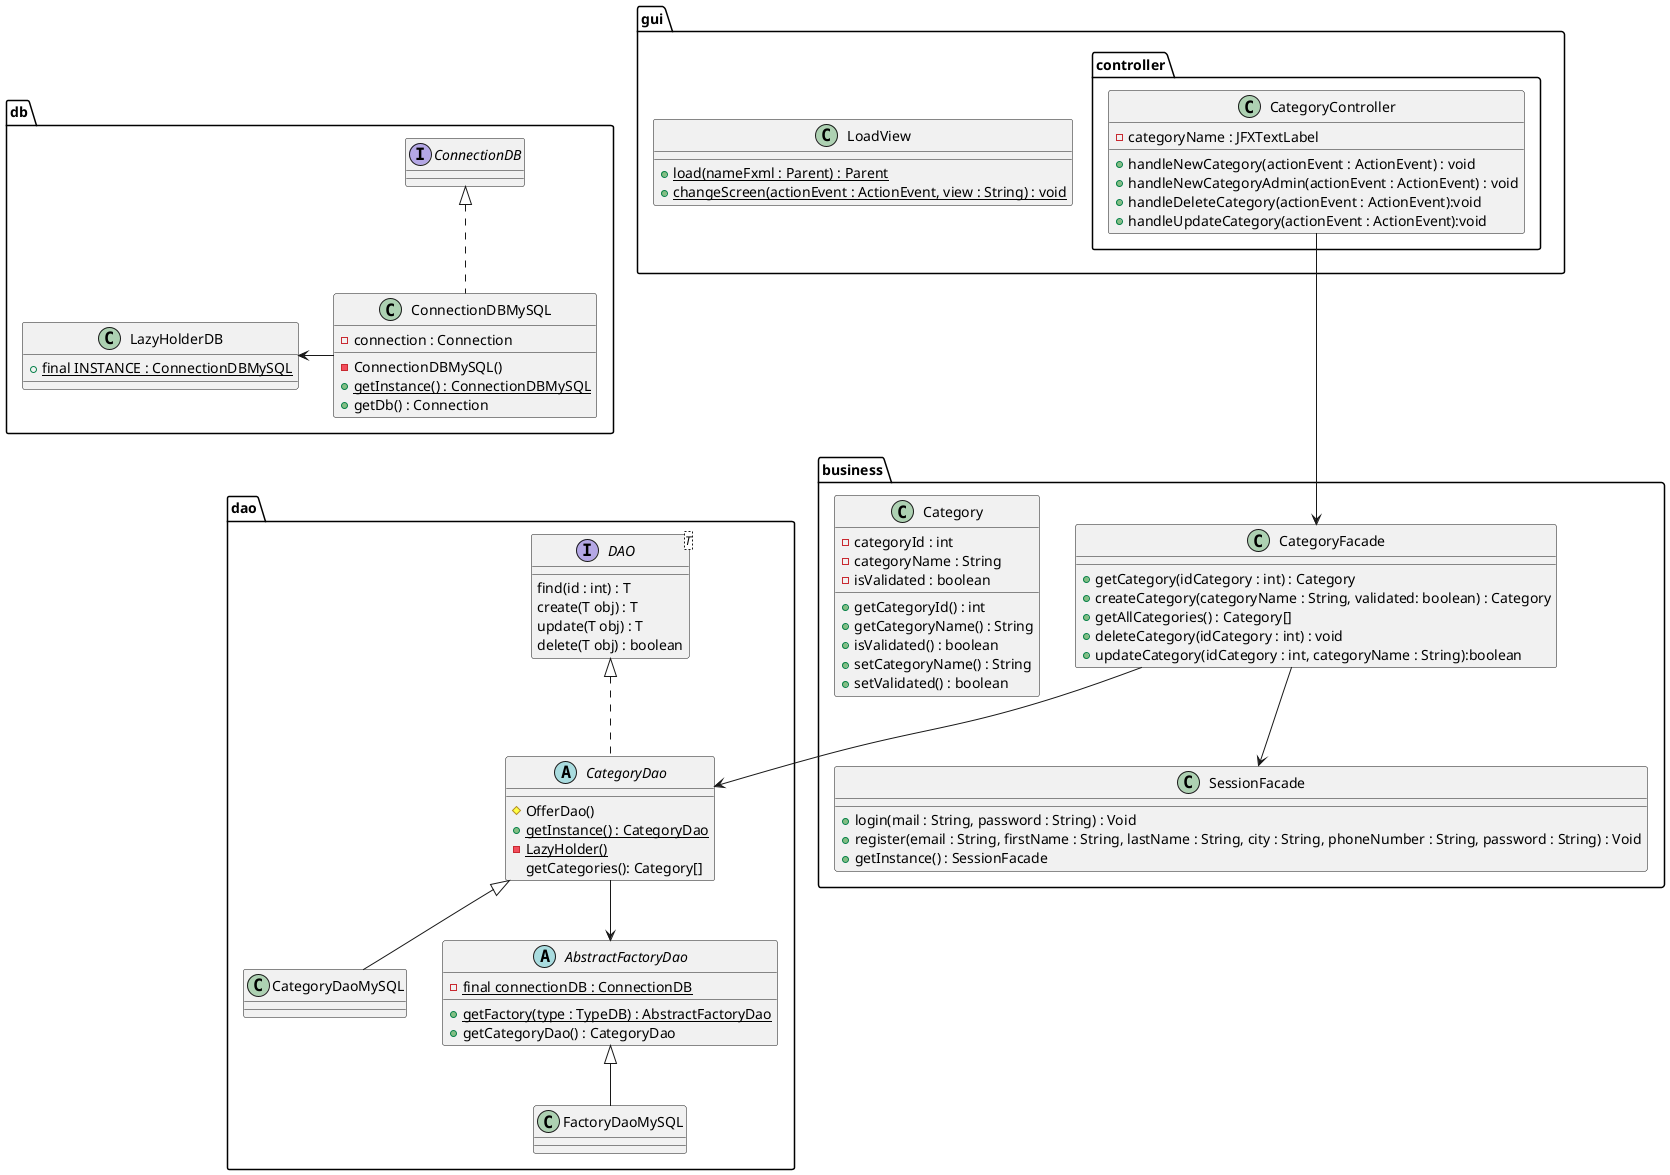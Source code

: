 @startuml

package dao {


    abstract CategoryDao{
        # OfferDao()
        + {static} getInstance() : CategoryDao
        - {static} LazyHolder()
        getCategories(): Category[]
    }
    class CategoryDaoMySQL
    AbstractFactoryDao <|-- FactoryDaoMySQL
    CategoryDao <|-- CategoryDaoMySQL

    interface DAO<T>{
        find(id : int) : T
        create(T obj) : T
        update(T obj) : T
        delete(T obj) : boolean
    }

    abstract AbstractFactoryDao{
        - {static} final connectionDB : ConnectionDB
        + {static} getFactory(type : TypeDB) : AbstractFactoryDao
        + getCategoryDao() : CategoryDao
    }

    class FactoryDaoMySQL{
    }

    CategoryDao-->AbstractFactoryDao
    DAO <|.. CategoryDao
}
package db{
    class ConnectionDBMySQL{
        - connection : Connection
        - ConnectionDBMySQL()
        + {static} getInstance() : ConnectionDBMySQL
        + getDb() : Connection
    }

    class LazyHolderDB{
        + {static} final INSTANCE : ConnectionDBMySQL
    }
    interface ConnectionDB
    ConnectionDBMySQL -Left-> LazyHolderDB
    ConnectionDBMySQL .up.|> ConnectionDB

}
package business{
    class CategoryFacade{
    + getCategory(idCategory : int) : Category
    + createCategory(categoryName : String, validated: boolean) : Category
    + getAllCategories() : Category[]
    + deleteCategory(idCategory : int) : void
    + updateCategory(idCategory : int, categoryName : String):boolean
    }
    class SessionFacade{
        + login(mail : String, password : String) : Void
        + register(email : String, firstName : String, lastName : String, city : String, phoneNumber : String, password : String) : Void
        + getInstance() : SessionFacade
    }

    CategoryFacade --> SessionFacade
    class Category{
        -categoryId : int
        -categoryName : String
        -isValidated : boolean
        + getCategoryId() : int
        + getCategoryName() : String
        + isValidated() : boolean
        + setCategoryName() : String
        + setValidated() : boolean

    }
}

package gui{

    class LoadView{
        + {static} load(nameFxml : Parent) : Parent
        + {static} changeScreen(actionEvent : ActionEvent, view : String) : void
    }

    package controller{
        class CategoryController{
            -categoryName : JFXTextLabel
            + handleNewCategory(actionEvent : ActionEvent) : void
            + handleNewCategoryAdmin(actionEvent : ActionEvent) : void
            + handleDeleteCategory(actionEvent : ActionEvent):void
            + handleUpdateCategory(actionEvent : ActionEvent):void
        }
    }
}
CategoryFacade --> CategoryDao
CategoryFacade <--Up- CategoryController



@enduml